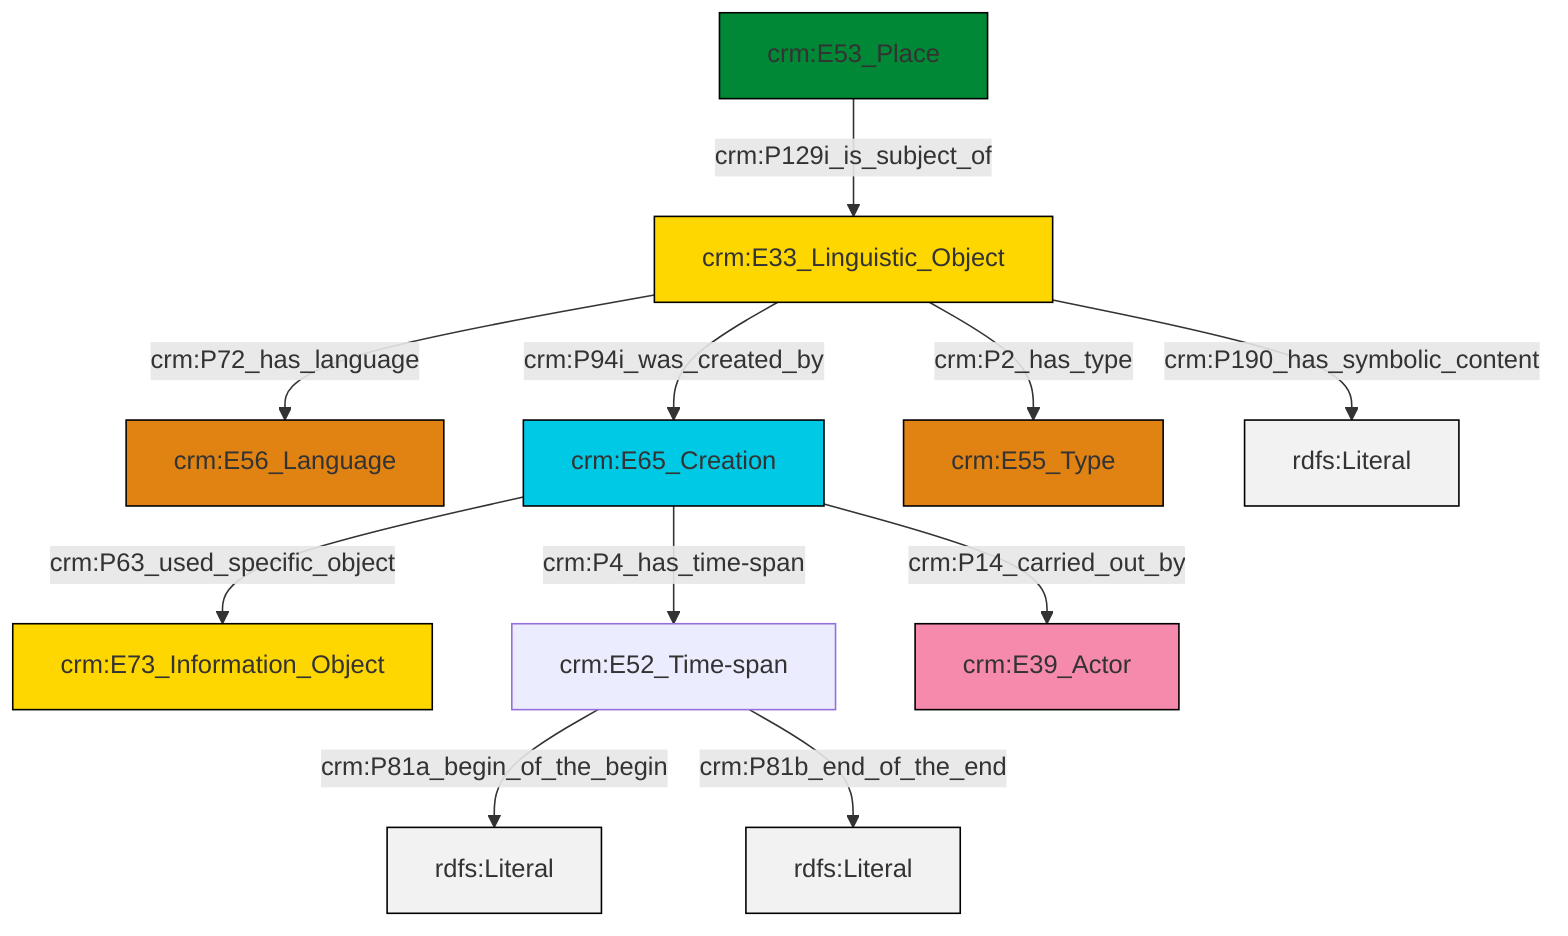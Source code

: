 graph TD
classDef Literal fill:#f2f2f2,stroke:#000000;
classDef CRM_Entity fill:#FFFFFF,stroke:#000000;
classDef Temporal_Entity fill:#00C9E6, stroke:#000000;
classDef Type fill:#E18312, stroke:#000000;
classDef Time-Span fill:#2C9C91, stroke:#000000;
classDef Appellation fill:#FFEB7F, stroke:#000000;
classDef Place fill:#008836, stroke:#000000;
classDef Persistent_Item fill:#B266B2, stroke:#000000;
classDef Conceptual_Object fill:#FFD700, stroke:#000000;
classDef Physical_Thing fill:#D2B48C, stroke:#000000;
classDef Actor fill:#f58aad, stroke:#000000;
classDef PC_Classes fill:#4ce600, stroke:#000000;
classDef Multi fill:#cccccc,stroke:#000000;

4["crm:E33_Linguistic_Object"]:::Conceptual_Object -->|crm:P94i_was_created_by| 5["crm:E65_Creation"]:::Temporal_Entity
6["crm:E53_Place"]:::Place -->|crm:P129i_is_subject_of| 4["crm:E33_Linguistic_Object"]:::Conceptual_Object
4["crm:E33_Linguistic_Object"]:::Conceptual_Object -->|crm:P2_has_type| 7["crm:E55_Type"]:::Type
5["crm:E65_Creation"]:::Temporal_Entity -->|crm:P63_used_specific_object| 0["crm:E73_Information_Object"]:::Conceptual_Object
5["crm:E65_Creation"]:::Temporal_Entity -->|crm:P4_has_time-span| 9["crm:E52_Time-span"]:::Default
9["crm:E52_Time-span"]:::Default -->|crm:P81a_begin_of_the_begin| 10[rdfs:Literal]:::Literal
4["crm:E33_Linguistic_Object"]:::Conceptual_Object -->|crm:P72_has_language| 2["crm:E56_Language"]:::Type
4["crm:E33_Linguistic_Object"]:::Conceptual_Object -->|crm:P190_has_symbolic_content| 15[rdfs:Literal]:::Literal
9["crm:E52_Time-span"]:::Default -->|crm:P81b_end_of_the_end| 17[rdfs:Literal]:::Literal
5["crm:E65_Creation"]:::Temporal_Entity -->|crm:P14_carried_out_by| 12["crm:E39_Actor"]:::Actor